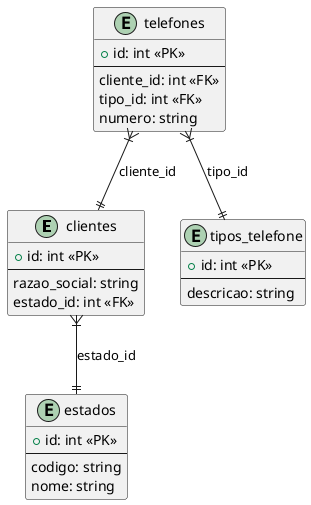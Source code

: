 @startuml

entity "clientes" {
  +id: int <<PK>>
  --
  razao_social: string
  estado_id: int <<FK>>
}

entity "telefones" {
  +id: int <<PK>>
  --
  cliente_id: int <<FK>>
  tipo_id: int <<FK>>
  numero: string
}

entity "tipos_telefone" {
  +id: int <<PK>>
  --
  descricao: string
}

entity "estados" {
  +id: int <<PK>>
  --
  codigo: string
  nome: string
}

clientes }|--|| estados : "estado_id"
telefones }|--|| clientes : "cliente_id"
telefones }|--|| tipos_telefone : "tipo_id"

@enduml

sql:

SELECT
    c.id_cliente,
    c.razao_social,
    t.numero AS telefone
FROM
    Cliente c
INNER JOIN
    Telefone t ON c.id_cliente = t.cliente_id
INNER JOIN
    Estado e ON c.estado_id = e.id_estado
WHERE
    e.codigo = 'SP';